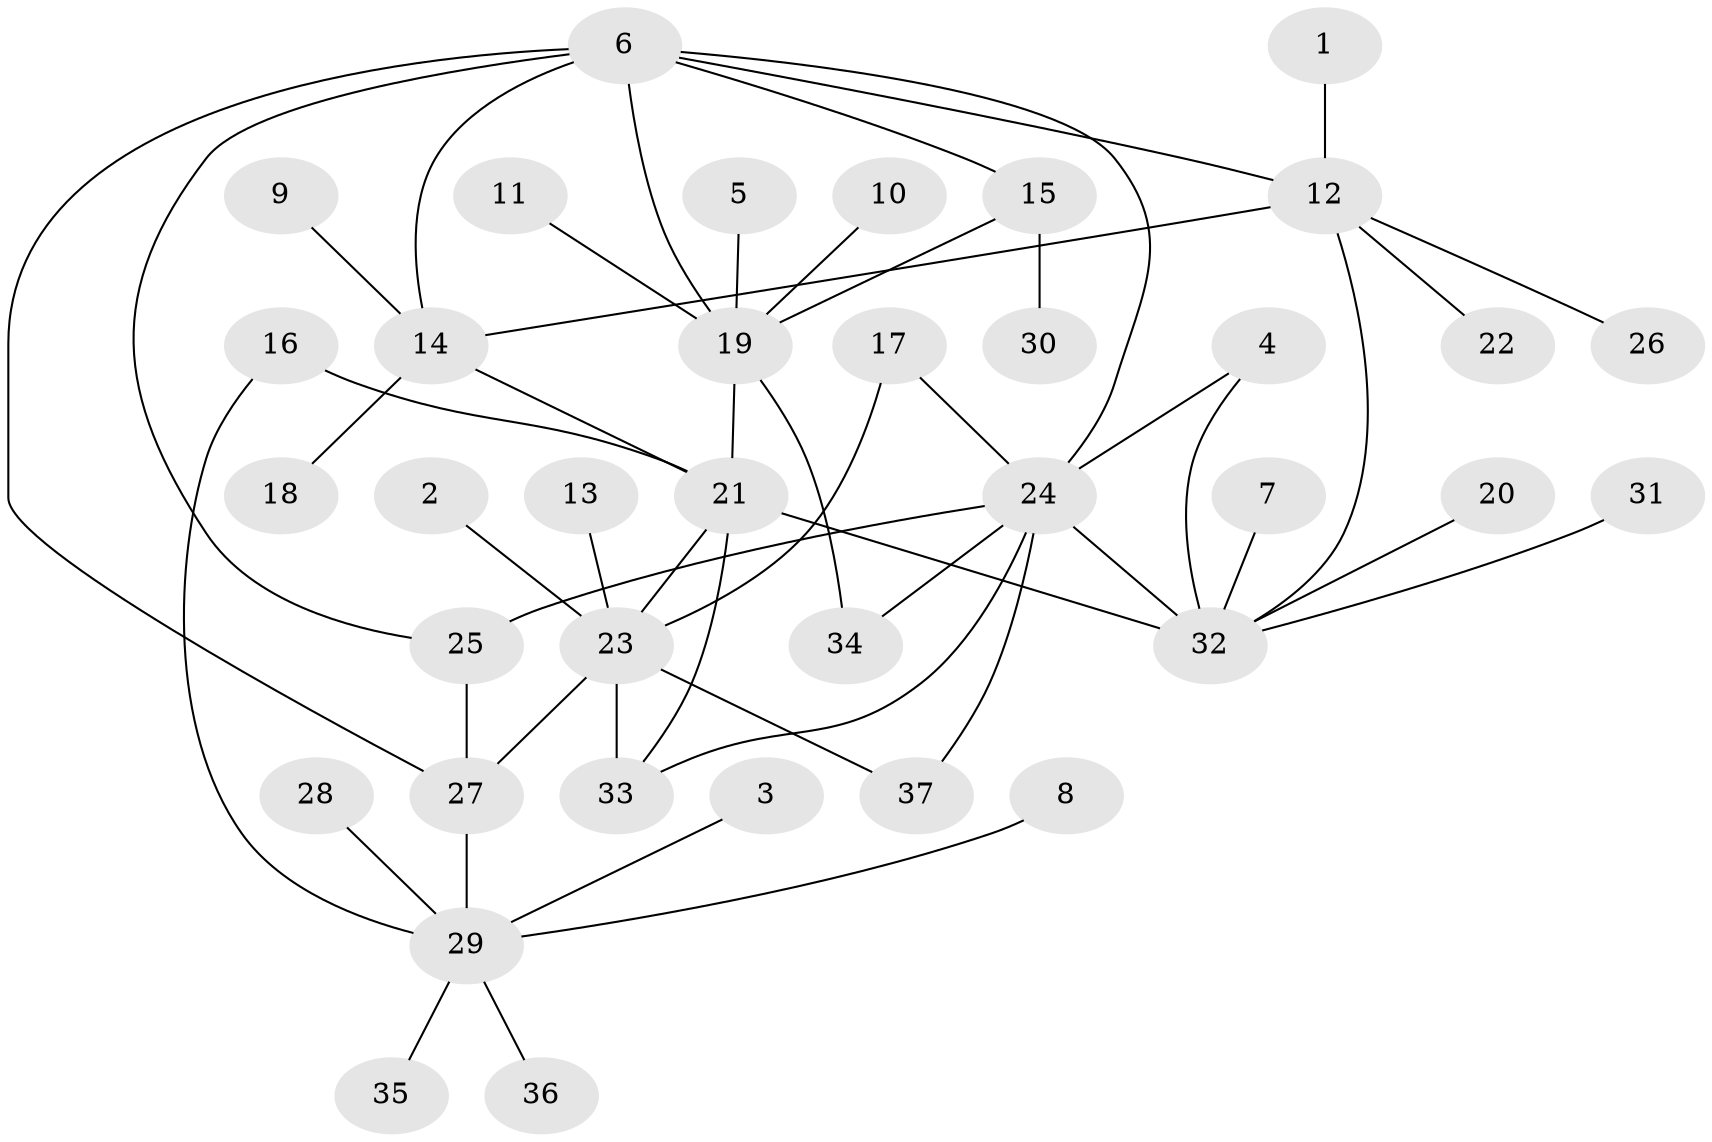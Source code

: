 // original degree distribution, {5: 0.0273972602739726, 6: 0.0273972602739726, 4: 0.0410958904109589, 10: 0.0136986301369863, 9: 0.0684931506849315, 3: 0.0273972602739726, 8: 0.0136986301369863, 2: 0.1917808219178082, 7: 0.0136986301369863, 1: 0.5753424657534246}
// Generated by graph-tools (version 1.1) at 2025/02/03/09/25 03:02:49]
// undirected, 37 vertices, 51 edges
graph export_dot {
graph [start="1"]
  node [color=gray90,style=filled];
  1;
  2;
  3;
  4;
  5;
  6;
  7;
  8;
  9;
  10;
  11;
  12;
  13;
  14;
  15;
  16;
  17;
  18;
  19;
  20;
  21;
  22;
  23;
  24;
  25;
  26;
  27;
  28;
  29;
  30;
  31;
  32;
  33;
  34;
  35;
  36;
  37;
  1 -- 12 [weight=1.0];
  2 -- 23 [weight=1.0];
  3 -- 29 [weight=1.0];
  4 -- 24 [weight=1.0];
  4 -- 32 [weight=1.0];
  5 -- 19 [weight=1.0];
  6 -- 12 [weight=2.0];
  6 -- 14 [weight=1.0];
  6 -- 15 [weight=1.0];
  6 -- 19 [weight=2.0];
  6 -- 24 [weight=1.0];
  6 -- 25 [weight=1.0];
  6 -- 27 [weight=1.0];
  7 -- 32 [weight=1.0];
  8 -- 29 [weight=1.0];
  9 -- 14 [weight=1.0];
  10 -- 19 [weight=1.0];
  11 -- 19 [weight=1.0];
  12 -- 14 [weight=1.0];
  12 -- 22 [weight=1.0];
  12 -- 26 [weight=1.0];
  12 -- 32 [weight=1.0];
  13 -- 23 [weight=1.0];
  14 -- 18 [weight=1.0];
  14 -- 21 [weight=1.0];
  15 -- 19 [weight=1.0];
  15 -- 30 [weight=1.0];
  16 -- 21 [weight=1.0];
  16 -- 29 [weight=1.0];
  17 -- 23 [weight=1.0];
  17 -- 24 [weight=1.0];
  19 -- 21 [weight=1.0];
  19 -- 34 [weight=1.0];
  20 -- 32 [weight=1.0];
  21 -- 23 [weight=1.0];
  21 -- 32 [weight=2.0];
  21 -- 33 [weight=1.0];
  23 -- 27 [weight=1.0];
  23 -- 33 [weight=1.0];
  23 -- 37 [weight=1.0];
  24 -- 25 [weight=1.0];
  24 -- 32 [weight=1.0];
  24 -- 33 [weight=1.0];
  24 -- 34 [weight=1.0];
  24 -- 37 [weight=1.0];
  25 -- 27 [weight=1.0];
  27 -- 29 [weight=1.0];
  28 -- 29 [weight=1.0];
  29 -- 35 [weight=1.0];
  29 -- 36 [weight=1.0];
  31 -- 32 [weight=1.0];
}
